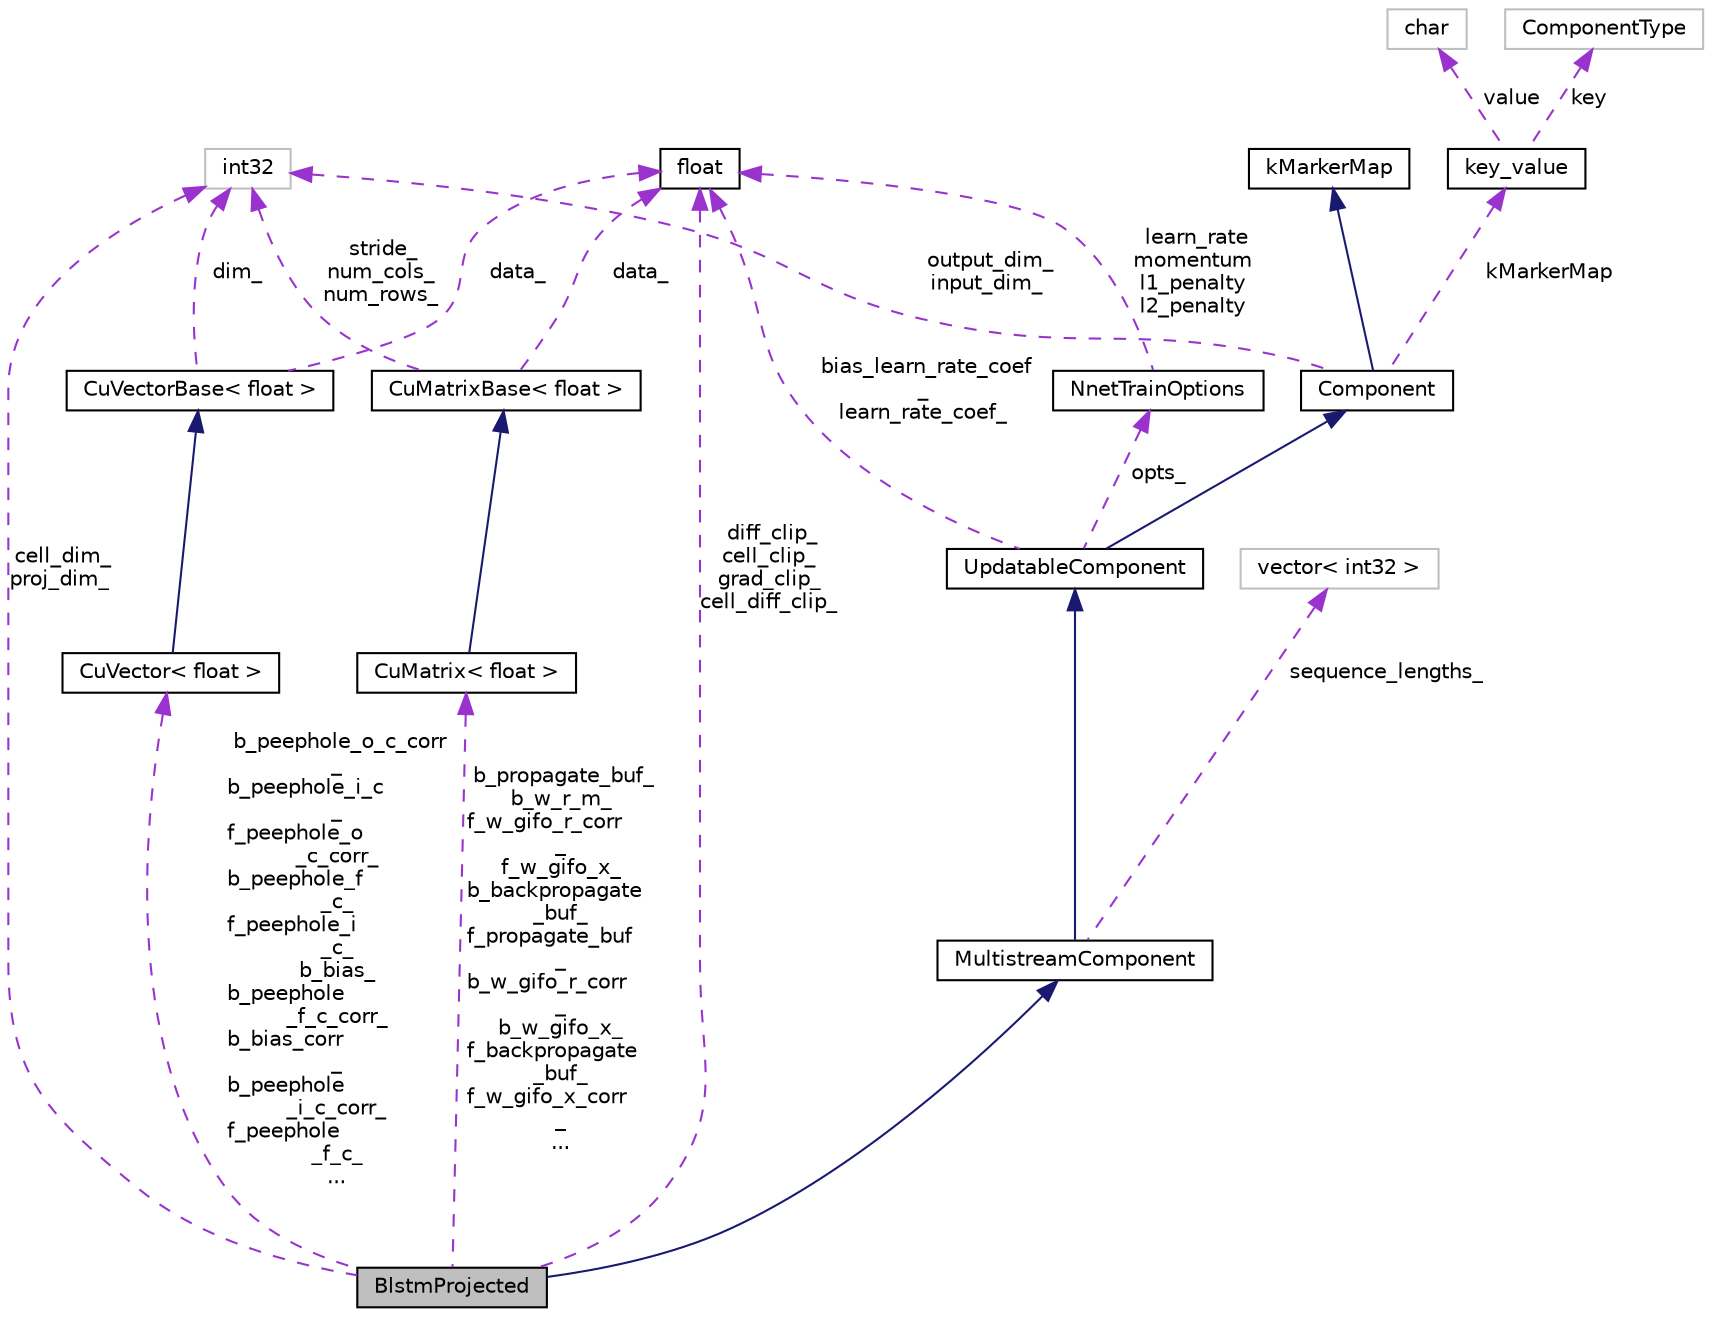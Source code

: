 digraph "BlstmProjected"
{
  edge [fontname="Helvetica",fontsize="10",labelfontname="Helvetica",labelfontsize="10"];
  node [fontname="Helvetica",fontsize="10",shape=record];
  Node5 [label="BlstmProjected",height=0.2,width=0.4,color="black", fillcolor="grey75", style="filled", fontcolor="black"];
  Node6 -> Node5 [dir="back",color="midnightblue",fontsize="10",style="solid",fontname="Helvetica"];
  Node6 [label="MultistreamComponent",height=0.2,width=0.4,color="black", fillcolor="white", style="filled",URL="$classkaldi_1_1nnet1_1_1MultistreamComponent.html",tooltip="Class MultistreamComponent is an extension of UpdatableComponent for recurrent networks, which are trained with parallel sequences. "];
  Node7 -> Node6 [dir="back",color="midnightblue",fontsize="10",style="solid",fontname="Helvetica"];
  Node7 [label="UpdatableComponent",height=0.2,width=0.4,color="black", fillcolor="white", style="filled",URL="$classkaldi_1_1nnet1_1_1UpdatableComponent.html",tooltip="Class UpdatableComponent is a Component which has trainable parameters, it contains SGD training hype..."];
  Node8 -> Node7 [dir="back",color="midnightblue",fontsize="10",style="solid",fontname="Helvetica"];
  Node8 [label="Component",height=0.2,width=0.4,color="black", fillcolor="white", style="filled",URL="$structkaldi_1_1nnet1_1_1Component.html",tooltip="Abstract class, building block of the network. "];
  Node9 -> Node8 [dir="back",color="midnightblue",fontsize="10",style="solid",fontname="Helvetica"];
  Node9 [label="kMarkerMap",height=0.2,width=0.4,color="black", fillcolor="white", style="filled",URL="$classkMarkerMap.html"];
  Node10 -> Node8 [dir="back",color="darkorchid3",fontsize="10",style="dashed",label=" kMarkerMap" ,fontname="Helvetica"];
  Node10 [label="key_value",height=0.2,width=0.4,color="black", fillcolor="white", style="filled",URL="$structkaldi_1_1nnet1_1_1Component_1_1key__value.html",tooltip="A pair of type and marker,. "];
  Node11 -> Node10 [dir="back",color="darkorchid3",fontsize="10",style="dashed",label=" value" ,fontname="Helvetica"];
  Node11 [label="char",height=0.2,width=0.4,color="grey75", fillcolor="white", style="filled"];
  Node12 -> Node10 [dir="back",color="darkorchid3",fontsize="10",style="dashed",label=" key" ,fontname="Helvetica"];
  Node12 [label="ComponentType",height=0.2,width=0.4,color="grey75", fillcolor="white", style="filled"];
  Node13 -> Node8 [dir="back",color="darkorchid3",fontsize="10",style="dashed",label=" output_dim_\ninput_dim_" ,fontname="Helvetica"];
  Node13 [label="int32",height=0.2,width=0.4,color="grey75", fillcolor="white", style="filled"];
  Node14 -> Node7 [dir="back",color="darkorchid3",fontsize="10",style="dashed",label=" opts_" ,fontname="Helvetica"];
  Node14 [label="NnetTrainOptions",height=0.2,width=0.4,color="black", fillcolor="white", style="filled",URL="$structkaldi_1_1nnet1_1_1NnetTrainOptions.html"];
  Node15 -> Node14 [dir="back",color="darkorchid3",fontsize="10",style="dashed",label=" learn_rate\nmomentum\nl1_penalty\nl2_penalty" ,fontname="Helvetica"];
  Node15 [label="float",height=0.2,width=0.4,color="black", fillcolor="white", style="filled",URL="$classfloat.html"];
  Node15 -> Node7 [dir="back",color="darkorchid3",fontsize="10",style="dashed",label=" bias_learn_rate_coef\l_\nlearn_rate_coef_" ,fontname="Helvetica"];
  Node16 -> Node6 [dir="back",color="darkorchid3",fontsize="10",style="dashed",label=" sequence_lengths_" ,fontname="Helvetica"];
  Node16 [label="vector\< int32 \>",height=0.2,width=0.4,color="grey75", fillcolor="white", style="filled"];
  Node15 -> Node5 [dir="back",color="darkorchid3",fontsize="10",style="dashed",label=" diff_clip_\ncell_clip_\ngrad_clip_\ncell_diff_clip_" ,fontname="Helvetica"];
  Node17 -> Node5 [dir="back",color="darkorchid3",fontsize="10",style="dashed",label=" b_propagate_buf_\nb_w_r_m_\nf_w_gifo_r_corr\l_\nf_w_gifo_x_\nb_backpropagate\l_buf_\nf_propagate_buf\l_\nb_w_gifo_r_corr\l_\nb_w_gifo_x_\nf_backpropagate\l_buf_\nf_w_gifo_x_corr\l_\n..." ,fontname="Helvetica"];
  Node17 [label="CuMatrix\< float \>",height=0.2,width=0.4,color="black", fillcolor="white", style="filled",URL="$classkaldi_1_1CuMatrix.html"];
  Node18 -> Node17 [dir="back",color="midnightblue",fontsize="10",style="solid",fontname="Helvetica"];
  Node18 [label="CuMatrixBase\< float \>",height=0.2,width=0.4,color="black", fillcolor="white", style="filled",URL="$classkaldi_1_1CuMatrixBase.html"];
  Node15 -> Node18 [dir="back",color="darkorchid3",fontsize="10",style="dashed",label=" data_" ,fontname="Helvetica"];
  Node13 -> Node18 [dir="back",color="darkorchid3",fontsize="10",style="dashed",label=" stride_\nnum_cols_\nnum_rows_" ,fontname="Helvetica"];
  Node19 -> Node5 [dir="back",color="darkorchid3",fontsize="10",style="dashed",label=" b_peephole_o_c_corr\l_\nb_peephole_i_c\l_\nf_peephole_o\l_c_corr_\nb_peephole_f\l_c_\nf_peephole_i\l_c_\nb_bias_\nb_peephole\l_f_c_corr_\nb_bias_corr\l_\nb_peephole\l_i_c_corr_\nf_peephole\l_f_c_\n..." ,fontname="Helvetica"];
  Node19 [label="CuVector\< float \>",height=0.2,width=0.4,color="black", fillcolor="white", style="filled",URL="$classkaldi_1_1CuVector.html"];
  Node20 -> Node19 [dir="back",color="midnightblue",fontsize="10",style="solid",fontname="Helvetica"];
  Node20 [label="CuVectorBase\< float \>",height=0.2,width=0.4,color="black", fillcolor="white", style="filled",URL="$classkaldi_1_1CuVectorBase.html"];
  Node15 -> Node20 [dir="back",color="darkorchid3",fontsize="10",style="dashed",label=" data_" ,fontname="Helvetica"];
  Node13 -> Node20 [dir="back",color="darkorchid3",fontsize="10",style="dashed",label=" dim_" ,fontname="Helvetica"];
  Node13 -> Node5 [dir="back",color="darkorchid3",fontsize="10",style="dashed",label=" cell_dim_\nproj_dim_" ,fontname="Helvetica"];
}
